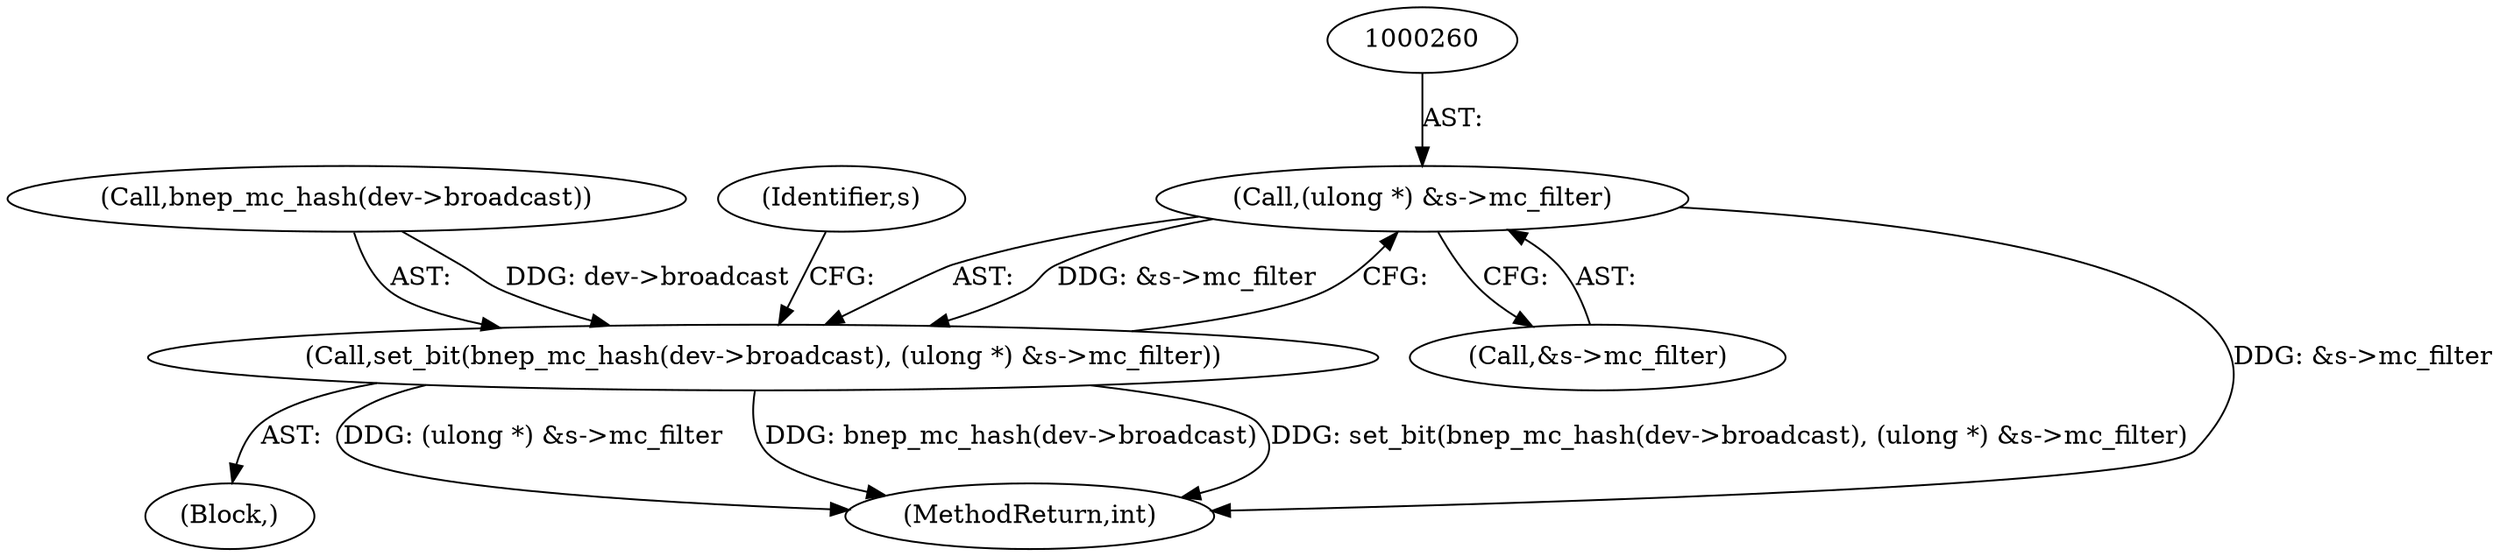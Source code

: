 digraph "0_linux_71bb99a02b32b4cc4265118e85f6035ca72923f0@pointer" {
"1000259" [label="(Call,(ulong *) &s->mc_filter)"];
"1000254" [label="(Call,set_bit(bnep_mc_hash(dev->broadcast), (ulong *) &s->mc_filter))"];
"1000108" [label="(Block,)"];
"1000255" [label="(Call,bnep_mc_hash(dev->broadcast))"];
"1000259" [label="(Call,(ulong *) &s->mc_filter)"];
"1000254" [label="(Call,set_bit(bnep_mc_hash(dev->broadcast), (ulong *) &s->mc_filter))"];
"1000261" [label="(Call,&s->mc_filter)"];
"1000336" [label="(MethodReturn,int)"];
"1000266" [label="(Identifier,s)"];
"1000259" -> "1000254"  [label="AST: "];
"1000259" -> "1000261"  [label="CFG: "];
"1000260" -> "1000259"  [label="AST: "];
"1000261" -> "1000259"  [label="AST: "];
"1000254" -> "1000259"  [label="CFG: "];
"1000259" -> "1000336"  [label="DDG: &s->mc_filter"];
"1000259" -> "1000254"  [label="DDG: &s->mc_filter"];
"1000254" -> "1000108"  [label="AST: "];
"1000255" -> "1000254"  [label="AST: "];
"1000266" -> "1000254"  [label="CFG: "];
"1000254" -> "1000336"  [label="DDG: (ulong *) &s->mc_filter"];
"1000254" -> "1000336"  [label="DDG: bnep_mc_hash(dev->broadcast)"];
"1000254" -> "1000336"  [label="DDG: set_bit(bnep_mc_hash(dev->broadcast), (ulong *) &s->mc_filter)"];
"1000255" -> "1000254"  [label="DDG: dev->broadcast"];
}
